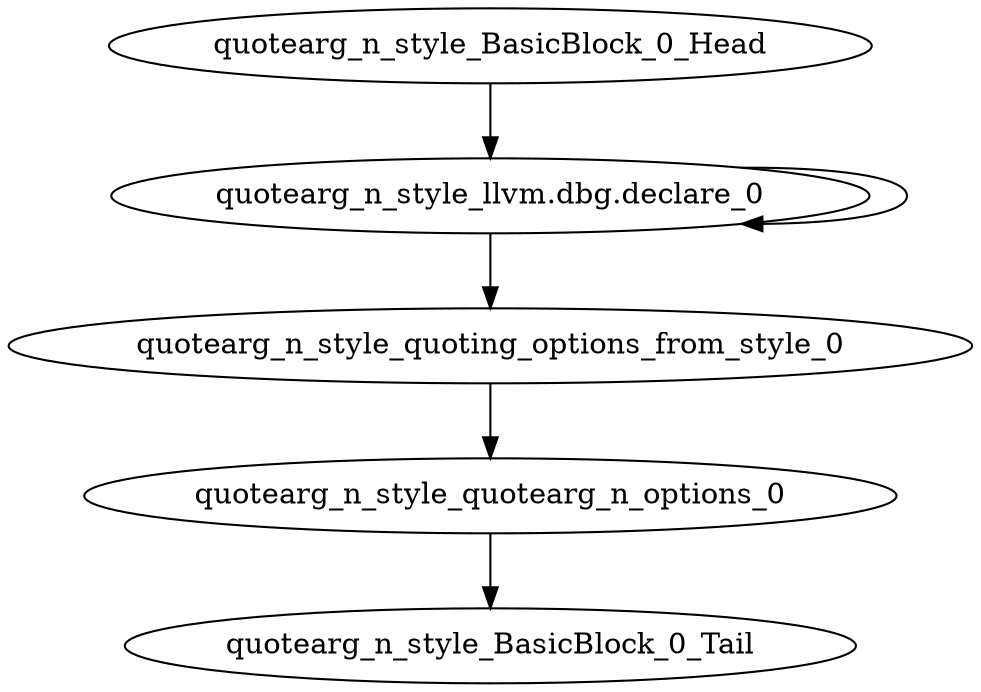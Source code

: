 digraph G {
    "quotearg_n_style_llvm.dbg.declare_0" -> "quotearg_n_style_llvm.dbg.declare_0"
    "quotearg_n_style_llvm.dbg.declare_0" -> "quotearg_n_style_quoting_options_from_style_0"
    "quotearg_n_style_quotearg_n_options_0" -> "quotearg_n_style_BasicBlock_0_Tail"
    "quotearg_n_style_quoting_options_from_style_0" -> "quotearg_n_style_quotearg_n_options_0"
    "quotearg_n_style_BasicBlock_0_Head" -> "quotearg_n_style_llvm.dbg.declare_0"
}
